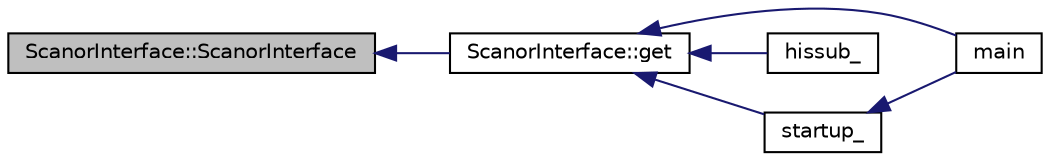 digraph "ScanorInterface::ScanorInterface"
{
  edge [fontname="Helvetica",fontsize="10",labelfontname="Helvetica",labelfontsize="10"];
  node [fontname="Helvetica",fontsize="10",shape=record];
  rankdir="LR";
  Node1 [label="ScanorInterface::ScanorInterface",height=0.2,width=0.4,color="black", fillcolor="grey75", style="filled", fontcolor="black"];
  Node1 -> Node2 [dir="back",color="midnightblue",fontsize="10",style="solid",fontname="Helvetica"];
  Node2 [label="ScanorInterface::get",height=0.2,width=0.4,color="black", fillcolor="white", style="filled",URL="$de/dfa/class_scanor_interface.html#a115408b9cb23e2152edcc81f8b236113"];
  Node2 -> Node3 [dir="back",color="midnightblue",fontsize="10",style="solid",fontname="Helvetica"];
  Node3 [label="main",height=0.2,width=0.4,color="black", fillcolor="white", style="filled",URL="$d9/d0e/event_reader_8cpp.html#a0ddf1224851353fc92bfbff6f499fa97"];
  Node2 -> Node4 [dir="back",color="midnightblue",fontsize="10",style="solid",fontname="Helvetica"];
  Node4 [label="hissub_",height=0.2,width=0.4,color="black", fillcolor="white", style="filled",URL="$d6/db4/_scanor_8cpp.html#a4c73088139b20f913c3f554cfaa1c6a5",tooltip="interface between scan and C++ "];
  Node2 -> Node5 [dir="back",color="midnightblue",fontsize="10",style="solid",fontname="Helvetica"];
  Node5 [label="startup_",height=0.2,width=0.4,color="black", fillcolor="white", style="filled",URL="$d1/dd5/utkscanor_8cpp.html#a8dbf7975e3e8cf9404086d6f85c6f308",tooltip="Begins setups the interface between SCANOR and the C++ and the Unpacker. It also handles the processi..."];
  Node5 -> Node3 [dir="back",color="midnightblue",fontsize="10",style="solid",fontname="Helvetica"];
}

